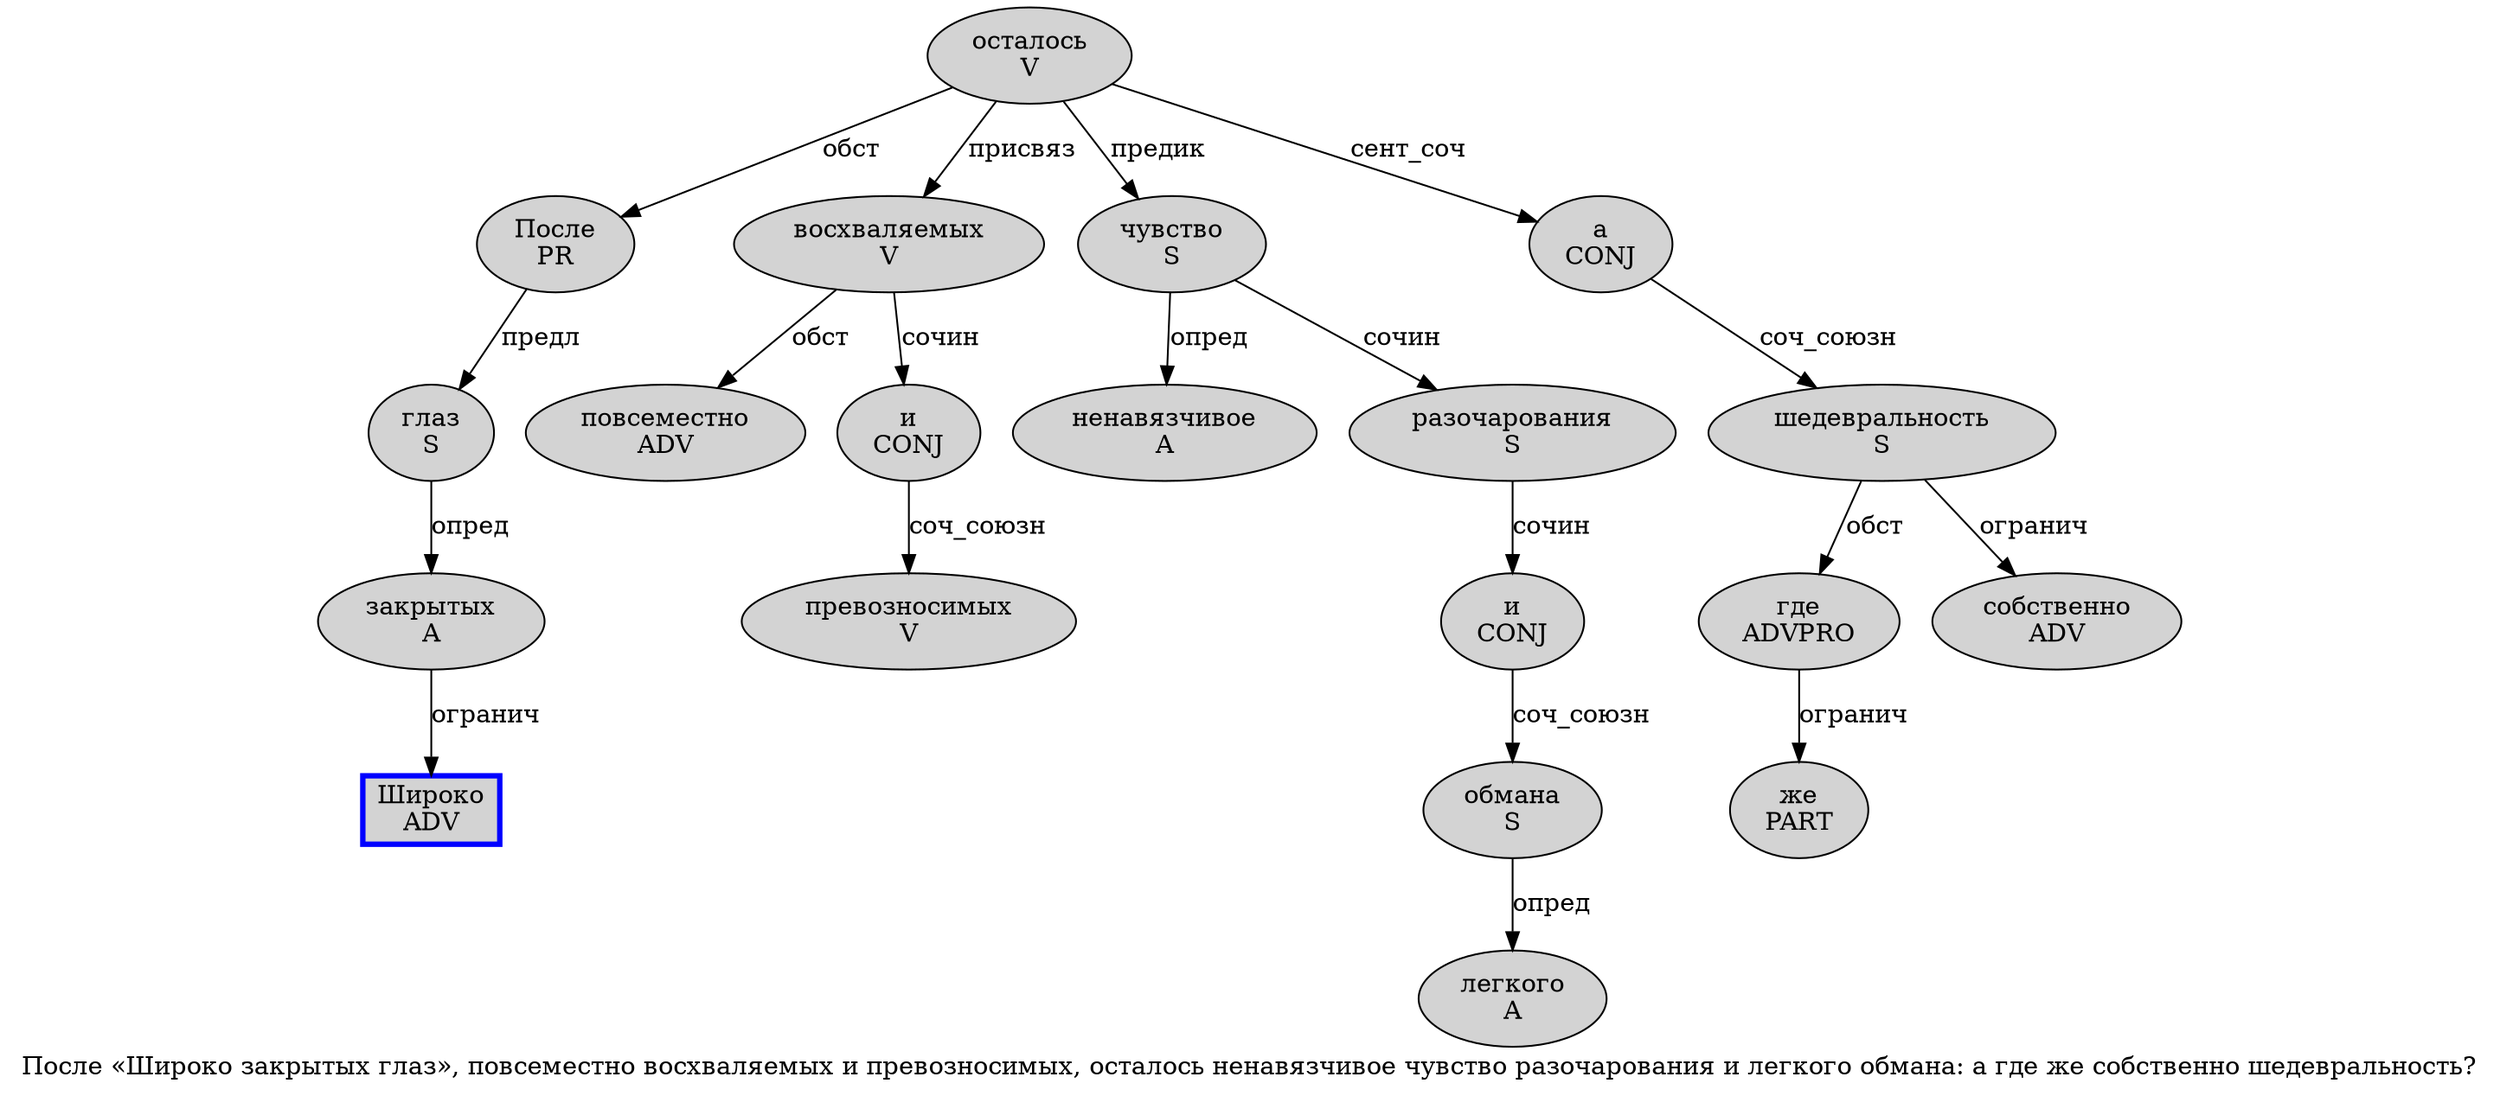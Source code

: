 digraph SENTENCE_3881 {
	graph [label="После «Широко закрытых глаз», повсеместно восхваляемых и превозносимых, осталось ненавязчивое чувство разочарования и легкого обмана: а где же собственно шедевральность?"]
	node [style=filled]
		0 [label="После
PR" color="" fillcolor=lightgray penwidth=1 shape=ellipse]
		2 [label="Широко
ADV" color=blue fillcolor=lightgray penwidth=3 shape=box]
		3 [label="закрытых
A" color="" fillcolor=lightgray penwidth=1 shape=ellipse]
		4 [label="глаз
S" color="" fillcolor=lightgray penwidth=1 shape=ellipse]
		7 [label="повсеместно
ADV" color="" fillcolor=lightgray penwidth=1 shape=ellipse]
		8 [label="восхваляемых
V" color="" fillcolor=lightgray penwidth=1 shape=ellipse]
		9 [label="и
CONJ" color="" fillcolor=lightgray penwidth=1 shape=ellipse]
		10 [label="превозносимых
V" color="" fillcolor=lightgray penwidth=1 shape=ellipse]
		12 [label="осталось
V" color="" fillcolor=lightgray penwidth=1 shape=ellipse]
		13 [label="ненавязчивое
A" color="" fillcolor=lightgray penwidth=1 shape=ellipse]
		14 [label="чувство
S" color="" fillcolor=lightgray penwidth=1 shape=ellipse]
		15 [label="разочарования
S" color="" fillcolor=lightgray penwidth=1 shape=ellipse]
		16 [label="и
CONJ" color="" fillcolor=lightgray penwidth=1 shape=ellipse]
		17 [label="легкого
A" color="" fillcolor=lightgray penwidth=1 shape=ellipse]
		18 [label="обмана
S" color="" fillcolor=lightgray penwidth=1 shape=ellipse]
		20 [label="а
CONJ" color="" fillcolor=lightgray penwidth=1 shape=ellipse]
		21 [label="где
ADVPRO" color="" fillcolor=lightgray penwidth=1 shape=ellipse]
		22 [label="же
PART" color="" fillcolor=lightgray penwidth=1 shape=ellipse]
		23 [label="собственно
ADV" color="" fillcolor=lightgray penwidth=1 shape=ellipse]
		24 [label="шедевральность
S" color="" fillcolor=lightgray penwidth=1 shape=ellipse]
			15 -> 16 [label="сочин"]
			14 -> 13 [label="опред"]
			14 -> 15 [label="сочин"]
			9 -> 10 [label="соч_союзн"]
			8 -> 7 [label="обст"]
			8 -> 9 [label="сочин"]
			16 -> 18 [label="соч_союзн"]
			24 -> 21 [label="обст"]
			24 -> 23 [label="огранич"]
			4 -> 3 [label="опред"]
			18 -> 17 [label="опред"]
			0 -> 4 [label="предл"]
			12 -> 0 [label="обст"]
			12 -> 8 [label="присвяз"]
			12 -> 14 [label="предик"]
			12 -> 20 [label="сент_соч"]
			20 -> 24 [label="соч_союзн"]
			3 -> 2 [label="огранич"]
			21 -> 22 [label="огранич"]
}